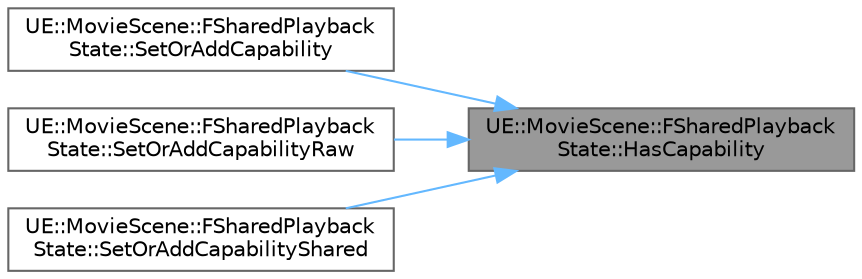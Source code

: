 digraph "UE::MovieScene::FSharedPlaybackState::HasCapability"
{
 // INTERACTIVE_SVG=YES
 // LATEX_PDF_SIZE
  bgcolor="transparent";
  edge [fontname=Helvetica,fontsize=10,labelfontname=Helvetica,labelfontsize=10];
  node [fontname=Helvetica,fontsize=10,shape=box,height=0.2,width=0.4];
  rankdir="RL";
  Node1 [id="Node000001",label="UE::MovieScene::FSharedPlayback\lState::HasCapability",height=0.2,width=0.4,color="gray40", fillcolor="grey60", style="filled", fontcolor="black",tooltip="Returns whether the root sequence has the specified capability."];
  Node1 -> Node2 [id="edge1_Node000001_Node000002",dir="back",color="steelblue1",style="solid",tooltip=" "];
  Node2 [id="Node000002",label="UE::MovieScene::FSharedPlayback\lState::SetOrAddCapability",height=0.2,width=0.4,color="grey40", fillcolor="white", style="filled",URL="$de/df8/structUE_1_1MovieScene_1_1FSharedPlaybackState.html#a4f5b0207a1dee263eda5905228494cd7",tooltip="Adds the specified capability on the root sequence."];
  Node1 -> Node3 [id="edge2_Node000001_Node000003",dir="back",color="steelblue1",style="solid",tooltip=" "];
  Node3 [id="Node000003",label="UE::MovieScene::FSharedPlayback\lState::SetOrAddCapabilityRaw",height=0.2,width=0.4,color="grey40", fillcolor="white", style="filled",URL="$de/df8/structUE_1_1MovieScene_1_1FSharedPlaybackState.html#ae981c7ca81081f8b268b56872a891cd6",tooltip="Adds the specified capability on the root sequence as a raw pointer."];
  Node1 -> Node4 [id="edge3_Node000001_Node000004",dir="back",color="steelblue1",style="solid",tooltip=" "];
  Node4 [id="Node000004",label="UE::MovieScene::FSharedPlayback\lState::SetOrAddCapabilityShared",height=0.2,width=0.4,color="grey40", fillcolor="white", style="filled",URL="$de/df8/structUE_1_1MovieScene_1_1FSharedPlaybackState.html#a37ea042a115ff8199986f0b881f8f973",tooltip="Adds the specified capability on the root sequence as a shared pointer."];
}
